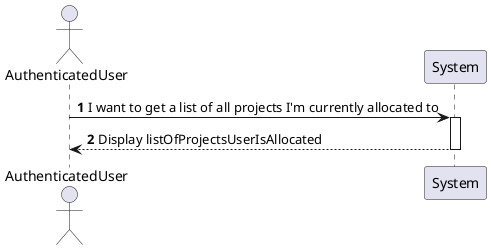 @startuml
'https://plantuml.com/sequence-diagram

autonumber
actor "AuthenticatedUser" as AuthenticatedUser
participant "System" as System

AuthenticatedUser -> System: I want to get a list of all projects I'm currently allocated to
activate System
AuthenticatedUser <-- System : Display listOfProjectsUserIsAllocated
deactivate System
@enduml
